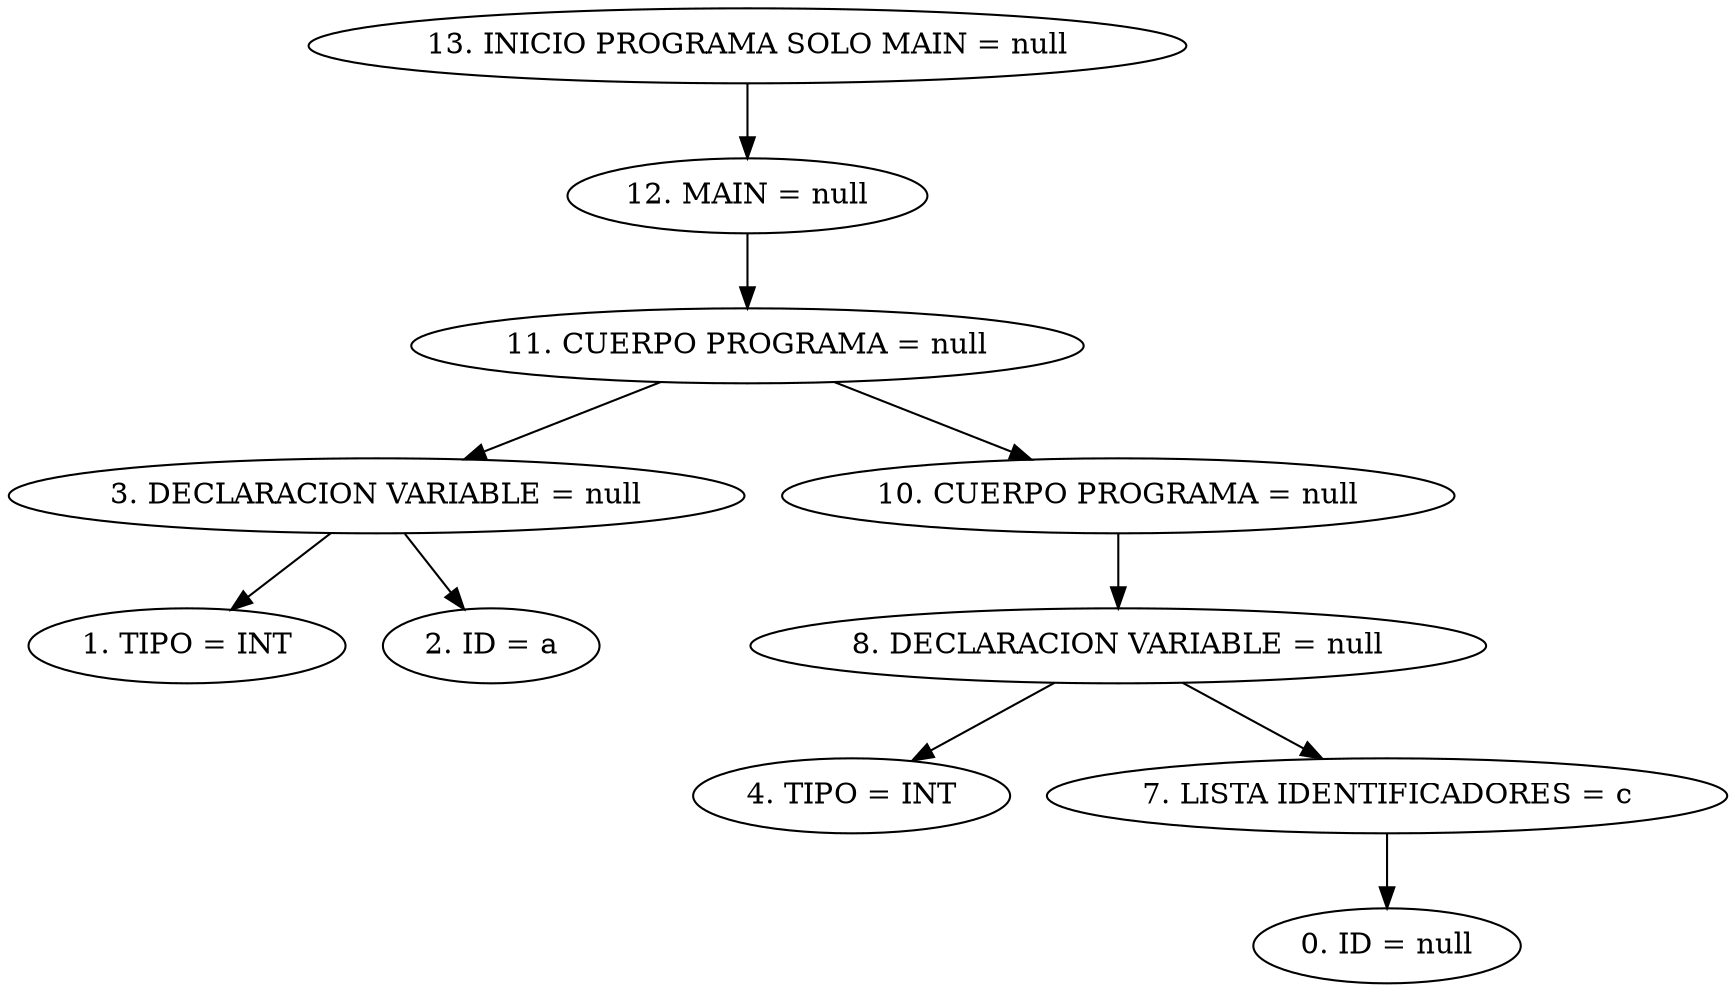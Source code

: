 digraph G {
"13. INICIO PROGRAMA SOLO MAIN = null"->"12. MAIN = null"
"12. MAIN = null"->"11. CUERPO PROGRAMA = null"
"11. CUERPO PROGRAMA = null"->"3. DECLARACION VARIABLE = null"
"3. DECLARACION VARIABLE = null"->"1. TIPO = INT"
"3. DECLARACION VARIABLE = null"->"2. ID = a"
"11. CUERPO PROGRAMA = null"->"10. CUERPO PROGRAMA = null"
"10. CUERPO PROGRAMA = null"->"8. DECLARACION VARIABLE = null"
"8. DECLARACION VARIABLE = null"->"4. TIPO = INT"
"8. DECLARACION VARIABLE = null"->"7. LISTA IDENTIFICADORES = c"
"7. LISTA IDENTIFICADORES = c"->"0. ID = null"


}
